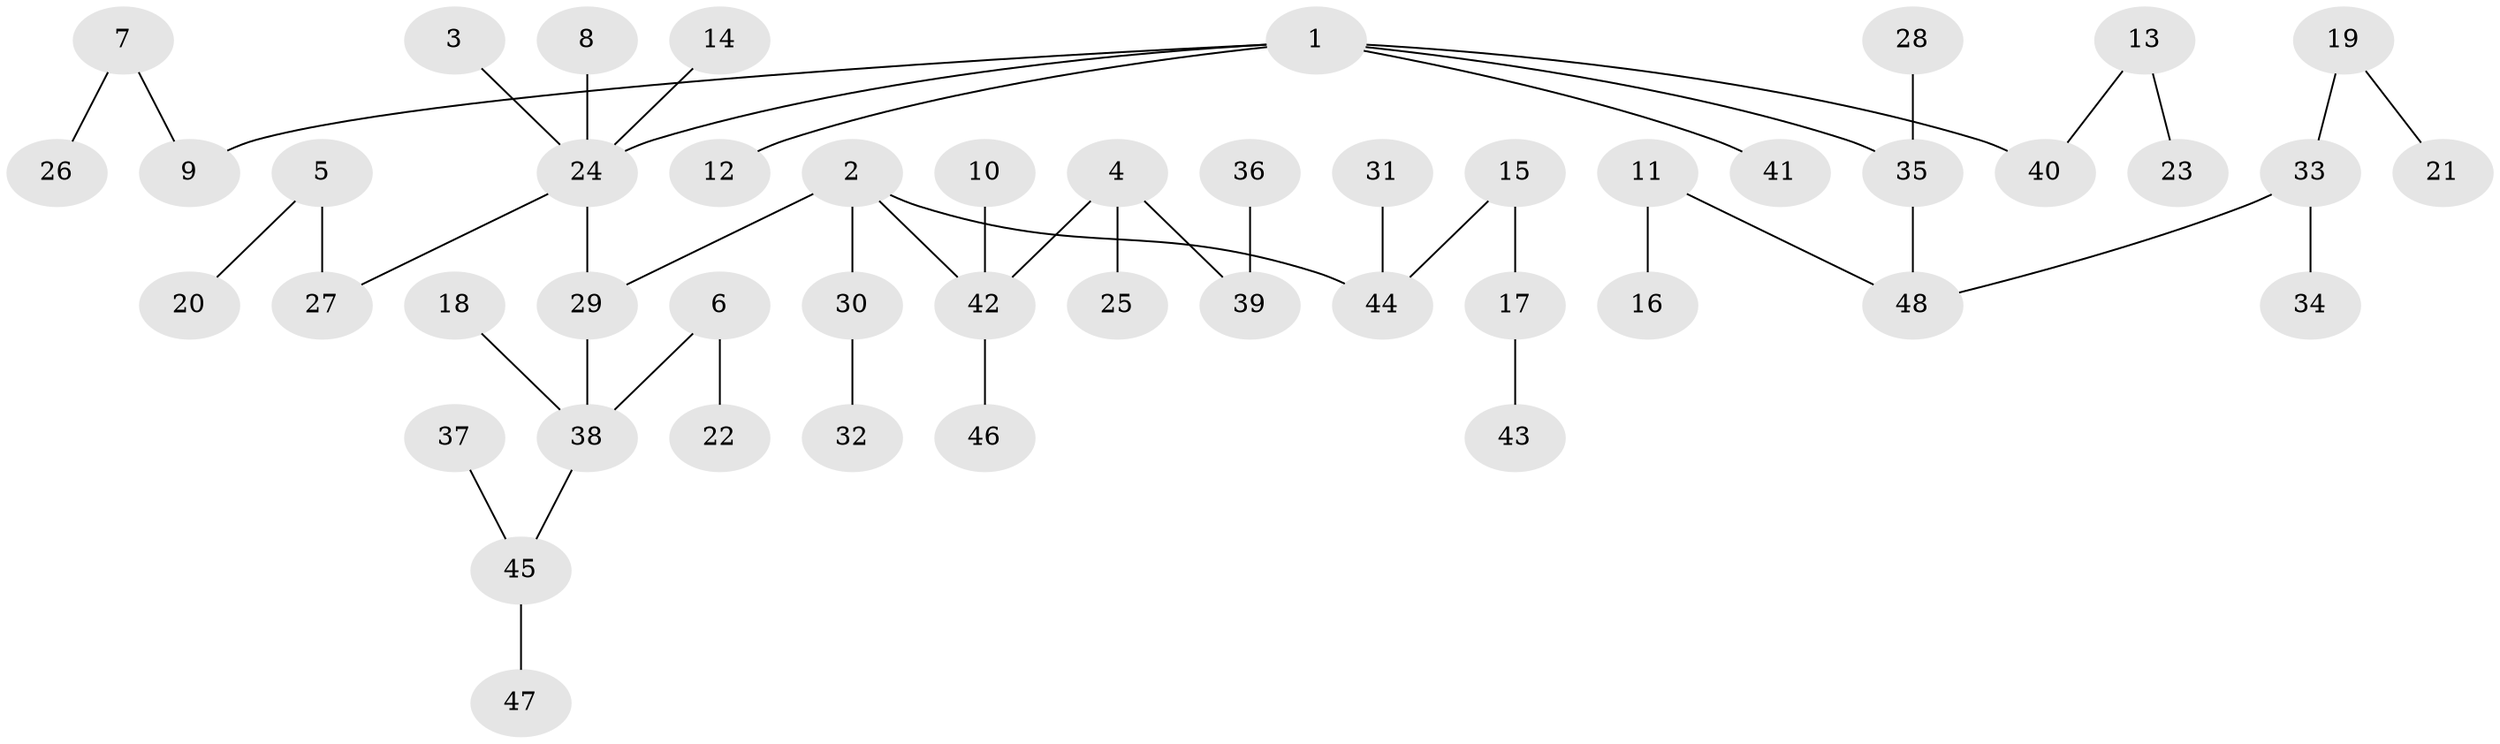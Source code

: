 // original degree distribution, {3: 0.15625, 7: 0.010416666666666666, 4: 0.052083333333333336, 6: 0.03125, 5: 0.03125, 2: 0.16666666666666666, 1: 0.5520833333333334}
// Generated by graph-tools (version 1.1) at 2025/02/03/09/25 03:02:26]
// undirected, 48 vertices, 47 edges
graph export_dot {
graph [start="1"]
  node [color=gray90,style=filled];
  1;
  2;
  3;
  4;
  5;
  6;
  7;
  8;
  9;
  10;
  11;
  12;
  13;
  14;
  15;
  16;
  17;
  18;
  19;
  20;
  21;
  22;
  23;
  24;
  25;
  26;
  27;
  28;
  29;
  30;
  31;
  32;
  33;
  34;
  35;
  36;
  37;
  38;
  39;
  40;
  41;
  42;
  43;
  44;
  45;
  46;
  47;
  48;
  1 -- 9 [weight=1.0];
  1 -- 12 [weight=1.0];
  1 -- 24 [weight=1.0];
  1 -- 35 [weight=1.0];
  1 -- 40 [weight=1.0];
  1 -- 41 [weight=1.0];
  2 -- 29 [weight=1.0];
  2 -- 30 [weight=1.0];
  2 -- 42 [weight=1.0];
  2 -- 44 [weight=1.0];
  3 -- 24 [weight=1.0];
  4 -- 25 [weight=1.0];
  4 -- 39 [weight=1.0];
  4 -- 42 [weight=1.0];
  5 -- 20 [weight=1.0];
  5 -- 27 [weight=1.0];
  6 -- 22 [weight=1.0];
  6 -- 38 [weight=1.0];
  7 -- 9 [weight=1.0];
  7 -- 26 [weight=1.0];
  8 -- 24 [weight=1.0];
  10 -- 42 [weight=1.0];
  11 -- 16 [weight=1.0];
  11 -- 48 [weight=1.0];
  13 -- 23 [weight=1.0];
  13 -- 40 [weight=1.0];
  14 -- 24 [weight=1.0];
  15 -- 17 [weight=1.0];
  15 -- 44 [weight=1.0];
  17 -- 43 [weight=1.0];
  18 -- 38 [weight=1.0];
  19 -- 21 [weight=1.0];
  19 -- 33 [weight=1.0];
  24 -- 27 [weight=1.0];
  24 -- 29 [weight=1.0];
  28 -- 35 [weight=1.0];
  29 -- 38 [weight=1.0];
  30 -- 32 [weight=1.0];
  31 -- 44 [weight=1.0];
  33 -- 34 [weight=1.0];
  33 -- 48 [weight=1.0];
  35 -- 48 [weight=1.0];
  36 -- 39 [weight=1.0];
  37 -- 45 [weight=1.0];
  38 -- 45 [weight=1.0];
  42 -- 46 [weight=1.0];
  45 -- 47 [weight=1.0];
}
